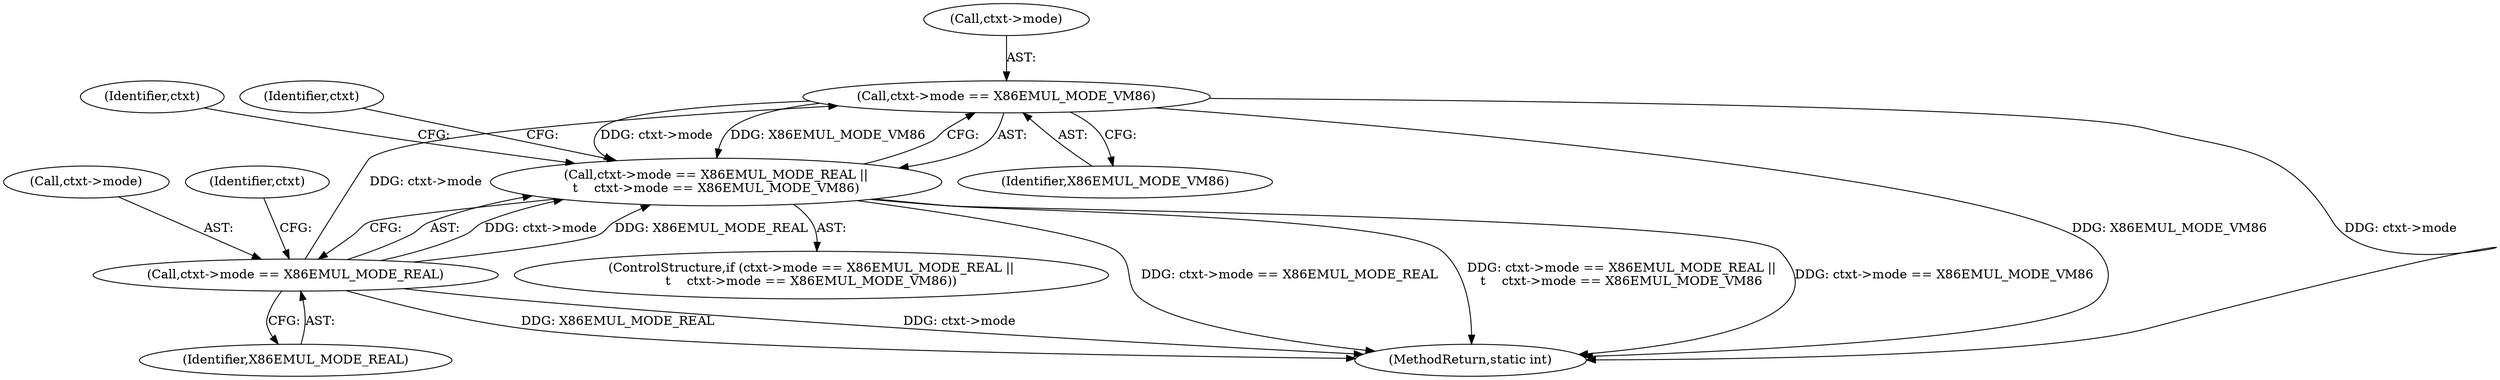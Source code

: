 digraph "0_linux_234f3ce485d54017f15cf5e0699cff4100121601_6@pointer" {
"1000129" [label="(Call,ctxt->mode == X86EMUL_MODE_VM86)"];
"1000124" [label="(Call,ctxt->mode == X86EMUL_MODE_REAL)"];
"1000123" [label="(Call,ctxt->mode == X86EMUL_MODE_REAL ||\n\t    ctxt->mode == X86EMUL_MODE_VM86)"];
"1000122" [label="(ControlStructure,if (ctxt->mode == X86EMUL_MODE_REAL ||\n\t    ctxt->mode == X86EMUL_MODE_VM86))"];
"1000272" [label="(MethodReturn,static int)"];
"1000136" [label="(Identifier,ctxt)"];
"1000139" [label="(Identifier,ctxt)"];
"1000123" [label="(Call,ctxt->mode == X86EMUL_MODE_REAL ||\n\t    ctxt->mode == X86EMUL_MODE_VM86)"];
"1000129" [label="(Call,ctxt->mode == X86EMUL_MODE_VM86)"];
"1000125" [label="(Call,ctxt->mode)"];
"1000128" [label="(Identifier,X86EMUL_MODE_REAL)"];
"1000131" [label="(Identifier,ctxt)"];
"1000133" [label="(Identifier,X86EMUL_MODE_VM86)"];
"1000124" [label="(Call,ctxt->mode == X86EMUL_MODE_REAL)"];
"1000130" [label="(Call,ctxt->mode)"];
"1000129" -> "1000123"  [label="AST: "];
"1000129" -> "1000133"  [label="CFG: "];
"1000130" -> "1000129"  [label="AST: "];
"1000133" -> "1000129"  [label="AST: "];
"1000123" -> "1000129"  [label="CFG: "];
"1000129" -> "1000272"  [label="DDG: ctxt->mode"];
"1000129" -> "1000272"  [label="DDG: X86EMUL_MODE_VM86"];
"1000129" -> "1000123"  [label="DDG: ctxt->mode"];
"1000129" -> "1000123"  [label="DDG: X86EMUL_MODE_VM86"];
"1000124" -> "1000129"  [label="DDG: ctxt->mode"];
"1000124" -> "1000123"  [label="AST: "];
"1000124" -> "1000128"  [label="CFG: "];
"1000125" -> "1000124"  [label="AST: "];
"1000128" -> "1000124"  [label="AST: "];
"1000131" -> "1000124"  [label="CFG: "];
"1000123" -> "1000124"  [label="CFG: "];
"1000124" -> "1000272"  [label="DDG: ctxt->mode"];
"1000124" -> "1000272"  [label="DDG: X86EMUL_MODE_REAL"];
"1000124" -> "1000123"  [label="DDG: ctxt->mode"];
"1000124" -> "1000123"  [label="DDG: X86EMUL_MODE_REAL"];
"1000123" -> "1000122"  [label="AST: "];
"1000136" -> "1000123"  [label="CFG: "];
"1000139" -> "1000123"  [label="CFG: "];
"1000123" -> "1000272"  [label="DDG: ctxt->mode == X86EMUL_MODE_REAL ||\n\t    ctxt->mode == X86EMUL_MODE_VM86"];
"1000123" -> "1000272"  [label="DDG: ctxt->mode == X86EMUL_MODE_VM86"];
"1000123" -> "1000272"  [label="DDG: ctxt->mode == X86EMUL_MODE_REAL"];
}
